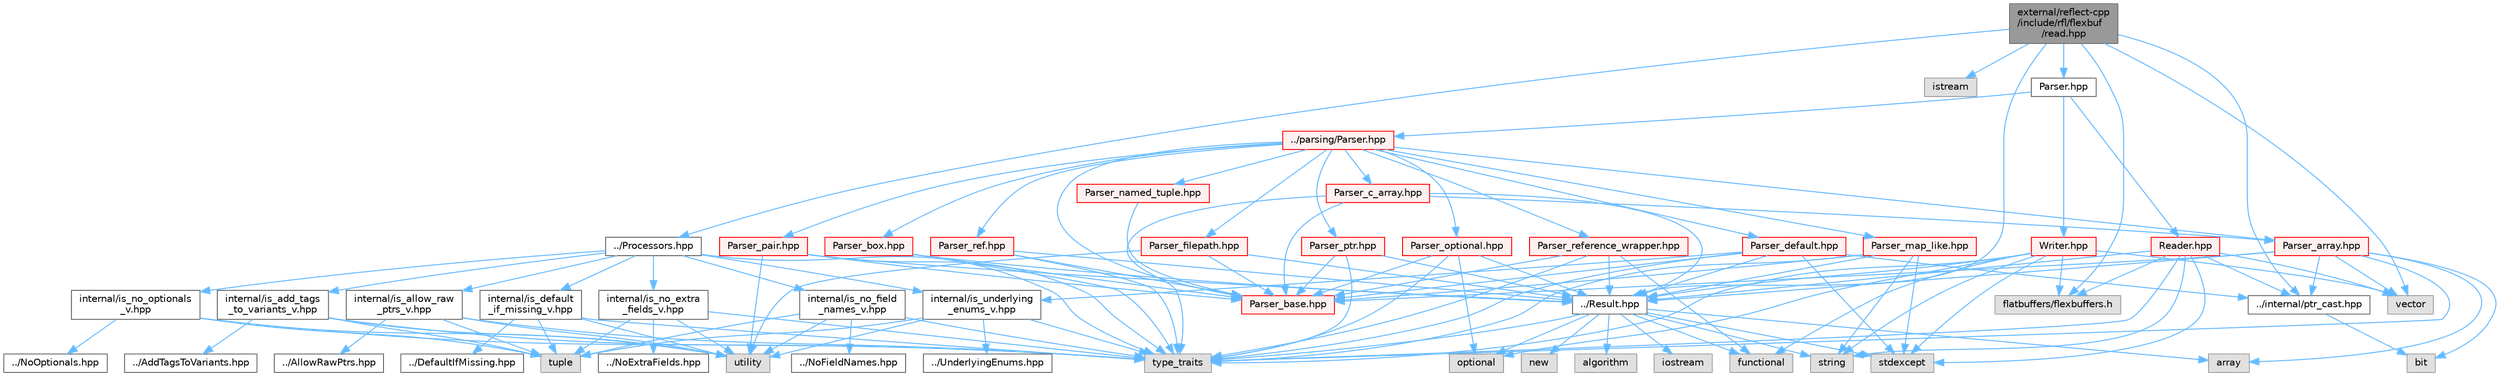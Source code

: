 digraph "external/reflect-cpp/include/rfl/flexbuf/read.hpp"
{
 // LATEX_PDF_SIZE
  bgcolor="transparent";
  edge [fontname=Helvetica,fontsize=10,labelfontname=Helvetica,labelfontsize=10];
  node [fontname=Helvetica,fontsize=10,shape=box,height=0.2,width=0.4];
  Node1 [id="Node000001",label="external/reflect-cpp\l/include/rfl/flexbuf\l/read.hpp",height=0.2,width=0.4,color="gray40", fillcolor="grey60", style="filled", fontcolor="black",tooltip=" "];
  Node1 -> Node2 [id="edge1_Node000001_Node000002",color="steelblue1",style="solid",tooltip=" "];
  Node2 [id="Node000002",label="flatbuffers/flexbuffers.h",height=0.2,width=0.4,color="grey60", fillcolor="#E0E0E0", style="filled",tooltip=" "];
  Node1 -> Node3 [id="edge2_Node000001_Node000003",color="steelblue1",style="solid",tooltip=" "];
  Node3 [id="Node000003",label="istream",height=0.2,width=0.4,color="grey60", fillcolor="#E0E0E0", style="filled",tooltip=" "];
  Node1 -> Node4 [id="edge3_Node000001_Node000004",color="steelblue1",style="solid",tooltip=" "];
  Node4 [id="Node000004",label="vector",height=0.2,width=0.4,color="grey60", fillcolor="#E0E0E0", style="filled",tooltip=" "];
  Node1 -> Node5 [id="edge4_Node000001_Node000005",color="steelblue1",style="solid",tooltip=" "];
  Node5 [id="Node000005",label="../Processors.hpp",height=0.2,width=0.4,color="grey40", fillcolor="white", style="filled",URL="$_processors_8hpp.html",tooltip=" "];
  Node5 -> Node6 [id="edge5_Node000005_Node000006",color="steelblue1",style="solid",tooltip=" "];
  Node6 [id="Node000006",label="type_traits",height=0.2,width=0.4,color="grey60", fillcolor="#E0E0E0", style="filled",tooltip=" "];
  Node5 -> Node7 [id="edge6_Node000005_Node000007",color="steelblue1",style="solid",tooltip=" "];
  Node7 [id="Node000007",label="internal/is_add_tags\l_to_variants_v.hpp",height=0.2,width=0.4,color="grey40", fillcolor="white", style="filled",URL="$is__add__tags__to__variants__v_8hpp.html",tooltip=" "];
  Node7 -> Node8 [id="edge7_Node000007_Node000008",color="steelblue1",style="solid",tooltip=" "];
  Node8 [id="Node000008",label="tuple",height=0.2,width=0.4,color="grey60", fillcolor="#E0E0E0", style="filled",tooltip=" "];
  Node7 -> Node6 [id="edge8_Node000007_Node000006",color="steelblue1",style="solid",tooltip=" "];
  Node7 -> Node9 [id="edge9_Node000007_Node000009",color="steelblue1",style="solid",tooltip=" "];
  Node9 [id="Node000009",label="utility",height=0.2,width=0.4,color="grey60", fillcolor="#E0E0E0", style="filled",tooltip=" "];
  Node7 -> Node10 [id="edge10_Node000007_Node000010",color="steelblue1",style="solid",tooltip=" "];
  Node10 [id="Node000010",label="../AddTagsToVariants.hpp",height=0.2,width=0.4,color="grey40", fillcolor="white", style="filled",URL="$_add_tags_to_variants_8hpp.html",tooltip=" "];
  Node5 -> Node11 [id="edge11_Node000005_Node000011",color="steelblue1",style="solid",tooltip=" "];
  Node11 [id="Node000011",label="internal/is_allow_raw\l_ptrs_v.hpp",height=0.2,width=0.4,color="grey40", fillcolor="white", style="filled",URL="$is__allow__raw__ptrs__v_8hpp.html",tooltip=" "];
  Node11 -> Node8 [id="edge12_Node000011_Node000008",color="steelblue1",style="solid",tooltip=" "];
  Node11 -> Node6 [id="edge13_Node000011_Node000006",color="steelblue1",style="solid",tooltip=" "];
  Node11 -> Node9 [id="edge14_Node000011_Node000009",color="steelblue1",style="solid",tooltip=" "];
  Node11 -> Node12 [id="edge15_Node000011_Node000012",color="steelblue1",style="solid",tooltip=" "];
  Node12 [id="Node000012",label="../AllowRawPtrs.hpp",height=0.2,width=0.4,color="grey40", fillcolor="white", style="filled",URL="$_allow_raw_ptrs_8hpp.html",tooltip=" "];
  Node5 -> Node13 [id="edge16_Node000005_Node000013",color="steelblue1",style="solid",tooltip=" "];
  Node13 [id="Node000013",label="internal/is_default\l_if_missing_v.hpp",height=0.2,width=0.4,color="grey40", fillcolor="white", style="filled",URL="$is__default__if__missing__v_8hpp.html",tooltip=" "];
  Node13 -> Node8 [id="edge17_Node000013_Node000008",color="steelblue1",style="solid",tooltip=" "];
  Node13 -> Node6 [id="edge18_Node000013_Node000006",color="steelblue1",style="solid",tooltip=" "];
  Node13 -> Node9 [id="edge19_Node000013_Node000009",color="steelblue1",style="solid",tooltip=" "];
  Node13 -> Node14 [id="edge20_Node000013_Node000014",color="steelblue1",style="solid",tooltip=" "];
  Node14 [id="Node000014",label="../DefaultIfMissing.hpp",height=0.2,width=0.4,color="grey40", fillcolor="white", style="filled",URL="$_default_if_missing_8hpp.html",tooltip=" "];
  Node5 -> Node15 [id="edge21_Node000005_Node000015",color="steelblue1",style="solid",tooltip=" "];
  Node15 [id="Node000015",label="internal/is_no_extra\l_fields_v.hpp",height=0.2,width=0.4,color="grey40", fillcolor="white", style="filled",URL="$is__no__extra__fields__v_8hpp.html",tooltip=" "];
  Node15 -> Node8 [id="edge22_Node000015_Node000008",color="steelblue1",style="solid",tooltip=" "];
  Node15 -> Node6 [id="edge23_Node000015_Node000006",color="steelblue1",style="solid",tooltip=" "];
  Node15 -> Node9 [id="edge24_Node000015_Node000009",color="steelblue1",style="solid",tooltip=" "];
  Node15 -> Node16 [id="edge25_Node000015_Node000016",color="steelblue1",style="solid",tooltip=" "];
  Node16 [id="Node000016",label="../NoExtraFields.hpp",height=0.2,width=0.4,color="grey40", fillcolor="white", style="filled",URL="$_no_extra_fields_8hpp.html",tooltip=" "];
  Node5 -> Node17 [id="edge26_Node000005_Node000017",color="steelblue1",style="solid",tooltip=" "];
  Node17 [id="Node000017",label="internal/is_no_field\l_names_v.hpp",height=0.2,width=0.4,color="grey40", fillcolor="white", style="filled",URL="$is__no__field__names__v_8hpp.html",tooltip=" "];
  Node17 -> Node8 [id="edge27_Node000017_Node000008",color="steelblue1",style="solid",tooltip=" "];
  Node17 -> Node6 [id="edge28_Node000017_Node000006",color="steelblue1",style="solid",tooltip=" "];
  Node17 -> Node9 [id="edge29_Node000017_Node000009",color="steelblue1",style="solid",tooltip=" "];
  Node17 -> Node18 [id="edge30_Node000017_Node000018",color="steelblue1",style="solid",tooltip=" "];
  Node18 [id="Node000018",label="../NoFieldNames.hpp",height=0.2,width=0.4,color="grey40", fillcolor="white", style="filled",URL="$_no_field_names_8hpp.html",tooltip=" "];
  Node5 -> Node19 [id="edge31_Node000005_Node000019",color="steelblue1",style="solid",tooltip=" "];
  Node19 [id="Node000019",label="internal/is_no_optionals\l_v.hpp",height=0.2,width=0.4,color="grey40", fillcolor="white", style="filled",URL="$is__no__optionals__v_8hpp.html",tooltip=" "];
  Node19 -> Node8 [id="edge32_Node000019_Node000008",color="steelblue1",style="solid",tooltip=" "];
  Node19 -> Node6 [id="edge33_Node000019_Node000006",color="steelblue1",style="solid",tooltip=" "];
  Node19 -> Node9 [id="edge34_Node000019_Node000009",color="steelblue1",style="solid",tooltip=" "];
  Node19 -> Node20 [id="edge35_Node000019_Node000020",color="steelblue1",style="solid",tooltip=" "];
  Node20 [id="Node000020",label="../NoOptionals.hpp",height=0.2,width=0.4,color="grey40", fillcolor="white", style="filled",URL="$_no_optionals_8hpp.html",tooltip=" "];
  Node5 -> Node21 [id="edge36_Node000005_Node000021",color="steelblue1",style="solid",tooltip=" "];
  Node21 [id="Node000021",label="internal/is_underlying\l_enums_v.hpp",height=0.2,width=0.4,color="grey40", fillcolor="white", style="filled",URL="$is__underlying__enums__v_8hpp.html",tooltip=" "];
  Node21 -> Node8 [id="edge37_Node000021_Node000008",color="steelblue1",style="solid",tooltip=" "];
  Node21 -> Node6 [id="edge38_Node000021_Node000006",color="steelblue1",style="solid",tooltip=" "];
  Node21 -> Node9 [id="edge39_Node000021_Node000009",color="steelblue1",style="solid",tooltip=" "];
  Node21 -> Node22 [id="edge40_Node000021_Node000022",color="steelblue1",style="solid",tooltip=" "];
  Node22 [id="Node000022",label="../UnderlyingEnums.hpp",height=0.2,width=0.4,color="grey40", fillcolor="white", style="filled",URL="$_underlying_enums_8hpp.html",tooltip=" "];
  Node1 -> Node23 [id="edge41_Node000001_Node000023",color="steelblue1",style="solid",tooltip=" "];
  Node23 [id="Node000023",label="../Result.hpp",height=0.2,width=0.4,color="grey40", fillcolor="white", style="filled",URL="$_result_8hpp.html",tooltip=" "];
  Node23 -> Node24 [id="edge42_Node000023_Node000024",color="steelblue1",style="solid",tooltip=" "];
  Node24 [id="Node000024",label="algorithm",height=0.2,width=0.4,color="grey60", fillcolor="#E0E0E0", style="filled",tooltip=" "];
  Node23 -> Node25 [id="edge43_Node000023_Node000025",color="steelblue1",style="solid",tooltip=" "];
  Node25 [id="Node000025",label="array",height=0.2,width=0.4,color="grey60", fillcolor="#E0E0E0", style="filled",tooltip=" "];
  Node23 -> Node26 [id="edge44_Node000023_Node000026",color="steelblue1",style="solid",tooltip=" "];
  Node26 [id="Node000026",label="functional",height=0.2,width=0.4,color="grey60", fillcolor="#E0E0E0", style="filled",tooltip=" "];
  Node23 -> Node27 [id="edge45_Node000023_Node000027",color="steelblue1",style="solid",tooltip=" "];
  Node27 [id="Node000027",label="iostream",height=0.2,width=0.4,color="grey60", fillcolor="#E0E0E0", style="filled",tooltip=" "];
  Node23 -> Node28 [id="edge46_Node000023_Node000028",color="steelblue1",style="solid",tooltip=" "];
  Node28 [id="Node000028",label="new",height=0.2,width=0.4,color="grey60", fillcolor="#E0E0E0", style="filled",tooltip=" "];
  Node23 -> Node29 [id="edge47_Node000023_Node000029",color="steelblue1",style="solid",tooltip=" "];
  Node29 [id="Node000029",label="optional",height=0.2,width=0.4,color="grey60", fillcolor="#E0E0E0", style="filled",tooltip=" "];
  Node23 -> Node30 [id="edge48_Node000023_Node000030",color="steelblue1",style="solid",tooltip=" "];
  Node30 [id="Node000030",label="stdexcept",height=0.2,width=0.4,color="grey60", fillcolor="#E0E0E0", style="filled",tooltip=" "];
  Node23 -> Node31 [id="edge49_Node000023_Node000031",color="steelblue1",style="solid",tooltip=" "];
  Node31 [id="Node000031",label="string",height=0.2,width=0.4,color="grey60", fillcolor="#E0E0E0", style="filled",tooltip=" "];
  Node23 -> Node6 [id="edge50_Node000023_Node000006",color="steelblue1",style="solid",tooltip=" "];
  Node1 -> Node32 [id="edge51_Node000001_Node000032",color="steelblue1",style="solid",tooltip=" "];
  Node32 [id="Node000032",label="../internal/ptr_cast.hpp",height=0.2,width=0.4,color="grey40", fillcolor="white", style="filled",URL="$ptr__cast_8hpp.html",tooltip=" "];
  Node32 -> Node33 [id="edge52_Node000032_Node000033",color="steelblue1",style="solid",tooltip=" "];
  Node33 [id="Node000033",label="bit",height=0.2,width=0.4,color="grey60", fillcolor="#E0E0E0", style="filled",tooltip=" "];
  Node1 -> Node34 [id="edge53_Node000001_Node000034",color="steelblue1",style="solid",tooltip=" "];
  Node34 [id="Node000034",label="Parser.hpp",height=0.2,width=0.4,color="grey40", fillcolor="white", style="filled",URL="$flexbuf_2_parser_8hpp.html",tooltip=" "];
  Node34 -> Node35 [id="edge54_Node000034_Node000035",color="steelblue1",style="solid",tooltip=" "];
  Node35 [id="Node000035",label="../parsing/Parser.hpp",height=0.2,width=0.4,color="red", fillcolor="#FFF0F0", style="filled",URL="$parsing_2_parser_8hpp.html",tooltip=" "];
  Node35 -> Node36 [id="edge55_Node000035_Node000036",color="steelblue1",style="solid",tooltip=" "];
  Node36 [id="Node000036",label="Parser_array.hpp",height=0.2,width=0.4,color="red", fillcolor="#FFF0F0", style="filled",URL="$_parser__array_8hpp.html",tooltip=" "];
  Node36 -> Node25 [id="edge56_Node000036_Node000025",color="steelblue1",style="solid",tooltip=" "];
  Node36 -> Node33 [id="edge57_Node000036_Node000033",color="steelblue1",style="solid",tooltip=" "];
  Node36 -> Node6 [id="edge58_Node000036_Node000006",color="steelblue1",style="solid",tooltip=" "];
  Node36 -> Node4 [id="edge59_Node000036_Node000004",color="steelblue1",style="solid",tooltip=" "];
  Node36 -> Node23 [id="edge60_Node000036_Node000023",color="steelblue1",style="solid",tooltip=" "];
  Node36 -> Node32 [id="edge61_Node000036_Node000032",color="steelblue1",style="solid",tooltip=" "];
  Node36 -> Node48 [id="edge62_Node000036_Node000048",color="steelblue1",style="solid",tooltip=" "];
  Node48 [id="Node000048",label="Parser_base.hpp",height=0.2,width=0.4,color="red", fillcolor="#FFF0F0", style="filled",URL="$_parser__base_8hpp.html",tooltip=" "];
  Node35 -> Node48 [id="edge63_Node000035_Node000048",color="steelblue1",style="solid",tooltip=" "];
  Node35 -> Node80 [id="edge64_Node000035_Node000080",color="steelblue1",style="solid",tooltip=" "];
  Node80 [id="Node000080",label="Parser_box.hpp",height=0.2,width=0.4,color="red", fillcolor="#FFF0F0", style="filled",URL="$_parser__box_8hpp.html",tooltip=" "];
  Node80 -> Node6 [id="edge65_Node000080_Node000006",color="steelblue1",style="solid",tooltip=" "];
  Node80 -> Node23 [id="edge66_Node000080_Node000023",color="steelblue1",style="solid",tooltip=" "];
  Node80 -> Node48 [id="edge67_Node000080_Node000048",color="steelblue1",style="solid",tooltip=" "];
  Node35 -> Node82 [id="edge68_Node000035_Node000082",color="steelblue1",style="solid",tooltip=" "];
  Node82 [id="Node000082",label="Parser_c_array.hpp",height=0.2,width=0.4,color="red", fillcolor="#FFF0F0", style="filled",URL="$_parser__c__array_8hpp.html",tooltip=" "];
  Node82 -> Node6 [id="edge69_Node000082_Node000006",color="steelblue1",style="solid",tooltip=" "];
  Node82 -> Node23 [id="edge70_Node000082_Node000023",color="steelblue1",style="solid",tooltip=" "];
  Node82 -> Node36 [id="edge71_Node000082_Node000036",color="steelblue1",style="solid",tooltip=" "];
  Node82 -> Node48 [id="edge72_Node000082_Node000048",color="steelblue1",style="solid",tooltip=" "];
  Node35 -> Node83 [id="edge73_Node000035_Node000083",color="steelblue1",style="solid",tooltip=" "];
  Node83 [id="Node000083",label="Parser_default.hpp",height=0.2,width=0.4,color="red", fillcolor="#FFF0F0", style="filled",URL="$_parser__default_8hpp.html",tooltip=" "];
  Node83 -> Node30 [id="edge74_Node000083_Node000030",color="steelblue1",style="solid",tooltip=" "];
  Node83 -> Node6 [id="edge75_Node000083_Node000006",color="steelblue1",style="solid",tooltip=" "];
  Node83 -> Node23 [id="edge76_Node000083_Node000023",color="steelblue1",style="solid",tooltip=" "];
  Node83 -> Node21 [id="edge77_Node000083_Node000021",color="steelblue1",style="solid",tooltip=" "];
  Node83 -> Node32 [id="edge78_Node000083_Node000032",color="steelblue1",style="solid",tooltip=" "];
  Node83 -> Node48 [id="edge79_Node000083_Node000048",color="steelblue1",style="solid",tooltip=" "];
  Node35 -> Node171 [id="edge80_Node000035_Node000171",color="steelblue1",style="solid",tooltip=" "];
  Node171 [id="Node000171",label="Parser_filepath.hpp",height=0.2,width=0.4,color="red", fillcolor="#FFF0F0", style="filled",URL="$_parser__filepath_8hpp.html",tooltip=" "];
  Node171 -> Node9 [id="edge81_Node000171_Node000009",color="steelblue1",style="solid",tooltip=" "];
  Node171 -> Node23 [id="edge82_Node000171_Node000023",color="steelblue1",style="solid",tooltip=" "];
  Node171 -> Node48 [id="edge83_Node000171_Node000048",color="steelblue1",style="solid",tooltip=" "];
  Node35 -> Node173 [id="edge84_Node000035_Node000173",color="steelblue1",style="solid",tooltip=" "];
  Node173 [id="Node000173",label="Parser_map_like.hpp",height=0.2,width=0.4,color="red", fillcolor="#FFF0F0", style="filled",URL="$_parser__map__like_8hpp.html",tooltip=" "];
  Node173 -> Node30 [id="edge85_Node000173_Node000030",color="steelblue1",style="solid",tooltip=" "];
  Node173 -> Node31 [id="edge86_Node000173_Node000031",color="steelblue1",style="solid",tooltip=" "];
  Node173 -> Node6 [id="edge87_Node000173_Node000006",color="steelblue1",style="solid",tooltip=" "];
  Node173 -> Node23 [id="edge88_Node000173_Node000023",color="steelblue1",style="solid",tooltip=" "];
  Node173 -> Node48 [id="edge89_Node000173_Node000048",color="steelblue1",style="solid",tooltip=" "];
  Node35 -> Node179 [id="edge90_Node000035_Node000179",color="steelblue1",style="solid",tooltip=" "];
  Node179 [id="Node000179",label="Parser_named_tuple.hpp",height=0.2,width=0.4,color="red", fillcolor="#FFF0F0", style="filled",URL="$_parser__named__tuple_8hpp.html",tooltip=" "];
  Node179 -> Node48 [id="edge91_Node000179_Node000048",color="steelblue1",style="solid",tooltip=" "];
  Node35 -> Node201 [id="edge92_Node000035_Node000201",color="steelblue1",style="solid",tooltip=" "];
  Node201 [id="Node000201",label="Parser_optional.hpp",height=0.2,width=0.4,color="red", fillcolor="#FFF0F0", style="filled",URL="$_parser__optional_8hpp.html",tooltip=" "];
  Node201 -> Node29 [id="edge93_Node000201_Node000029",color="steelblue1",style="solid",tooltip=" "];
  Node201 -> Node6 [id="edge94_Node000201_Node000006",color="steelblue1",style="solid",tooltip=" "];
  Node201 -> Node23 [id="edge95_Node000201_Node000023",color="steelblue1",style="solid",tooltip=" "];
  Node201 -> Node48 [id="edge96_Node000201_Node000048",color="steelblue1",style="solid",tooltip=" "];
  Node35 -> Node203 [id="edge97_Node000035_Node000203",color="steelblue1",style="solid",tooltip=" "];
  Node203 [id="Node000203",label="Parser_pair.hpp",height=0.2,width=0.4,color="red", fillcolor="#FFF0F0", style="filled",URL="$_parser__pair_8hpp.html",tooltip=" "];
  Node203 -> Node6 [id="edge98_Node000203_Node000006",color="steelblue1",style="solid",tooltip=" "];
  Node203 -> Node9 [id="edge99_Node000203_Node000009",color="steelblue1",style="solid",tooltip=" "];
  Node203 -> Node23 [id="edge100_Node000203_Node000023",color="steelblue1",style="solid",tooltip=" "];
  Node203 -> Node48 [id="edge101_Node000203_Node000048",color="steelblue1",style="solid",tooltip=" "];
  Node35 -> Node204 [id="edge102_Node000035_Node000204",color="steelblue1",style="solid",tooltip=" "];
  Node204 [id="Node000204",label="Parser_ptr.hpp",height=0.2,width=0.4,color="red", fillcolor="#FFF0F0", style="filled",URL="$_parser__ptr_8hpp.html",tooltip=" "];
  Node204 -> Node6 [id="edge103_Node000204_Node000006",color="steelblue1",style="solid",tooltip=" "];
  Node204 -> Node23 [id="edge104_Node000204_Node000023",color="steelblue1",style="solid",tooltip=" "];
  Node204 -> Node48 [id="edge105_Node000204_Node000048",color="steelblue1",style="solid",tooltip=" "];
  Node35 -> Node205 [id="edge106_Node000035_Node000205",color="steelblue1",style="solid",tooltip=" "];
  Node205 [id="Node000205",label="Parser_ref.hpp",height=0.2,width=0.4,color="red", fillcolor="#FFF0F0", style="filled",URL="$_parser__ref_8hpp.html",tooltip=" "];
  Node205 -> Node6 [id="edge107_Node000205_Node000006",color="steelblue1",style="solid",tooltip=" "];
  Node205 -> Node23 [id="edge108_Node000205_Node000023",color="steelblue1",style="solid",tooltip=" "];
  Node205 -> Node48 [id="edge109_Node000205_Node000048",color="steelblue1",style="solid",tooltip=" "];
  Node35 -> Node206 [id="edge110_Node000035_Node000206",color="steelblue1",style="solid",tooltip=" "];
  Node206 [id="Node000206",label="Parser_reference_wrapper.hpp",height=0.2,width=0.4,color="red", fillcolor="#FFF0F0", style="filled",URL="$_parser__reference__wrapper_8hpp.html",tooltip=" "];
  Node206 -> Node26 [id="edge111_Node000206_Node000026",color="steelblue1",style="solid",tooltip=" "];
  Node206 -> Node6 [id="edge112_Node000206_Node000006",color="steelblue1",style="solid",tooltip=" "];
  Node206 -> Node23 [id="edge113_Node000206_Node000023",color="steelblue1",style="solid",tooltip=" "];
  Node206 -> Node48 [id="edge114_Node000206_Node000048",color="steelblue1",style="solid",tooltip=" "];
  Node34 -> Node246 [id="edge115_Node000034_Node000246",color="steelblue1",style="solid",tooltip=" "];
  Node246 [id="Node000246",label="Reader.hpp",height=0.2,width=0.4,color="red", fillcolor="#FFF0F0", style="filled",URL="$flexbuf_2_reader_8hpp.html",tooltip=" "];
  Node246 -> Node2 [id="edge116_Node000246_Node000002",color="steelblue1",style="solid",tooltip=" "];
  Node246 -> Node30 [id="edge117_Node000246_Node000030",color="steelblue1",style="solid",tooltip=" "];
  Node246 -> Node31 [id="edge118_Node000246_Node000031",color="steelblue1",style="solid",tooltip=" "];
  Node246 -> Node6 [id="edge119_Node000246_Node000006",color="steelblue1",style="solid",tooltip=" "];
  Node246 -> Node4 [id="edge120_Node000246_Node000004",color="steelblue1",style="solid",tooltip=" "];
  Node246 -> Node23 [id="edge121_Node000246_Node000023",color="steelblue1",style="solid",tooltip=" "];
  Node246 -> Node32 [id="edge122_Node000246_Node000032",color="steelblue1",style="solid",tooltip=" "];
  Node34 -> Node248 [id="edge123_Node000034_Node000248",color="steelblue1",style="solid",tooltip=" "];
  Node248 [id="Node000248",label="Writer.hpp",height=0.2,width=0.4,color="red", fillcolor="#FFF0F0", style="filled",URL="$flexbuf_2_writer_8hpp.html",tooltip=" "];
  Node248 -> Node2 [id="edge124_Node000248_Node000002",color="steelblue1",style="solid",tooltip=" "];
  Node248 -> Node26 [id="edge125_Node000248_Node000026",color="steelblue1",style="solid",tooltip=" "];
  Node248 -> Node29 [id="edge126_Node000248_Node000029",color="steelblue1",style="solid",tooltip=" "];
  Node248 -> Node30 [id="edge127_Node000248_Node000030",color="steelblue1",style="solid",tooltip=" "];
  Node248 -> Node31 [id="edge128_Node000248_Node000031",color="steelblue1",style="solid",tooltip=" "];
  Node248 -> Node6 [id="edge129_Node000248_Node000006",color="steelblue1",style="solid",tooltip=" "];
  Node248 -> Node4 [id="edge130_Node000248_Node000004",color="steelblue1",style="solid",tooltip=" "];
  Node248 -> Node23 [id="edge131_Node000248_Node000023",color="steelblue1",style="solid",tooltip=" "];
}
